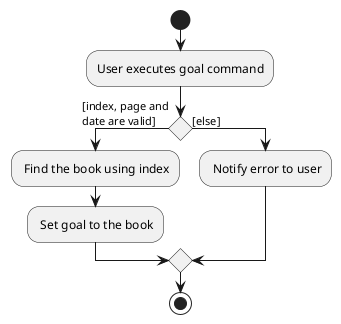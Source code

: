 @startuml
start
:User executes goal command;
if () then ([index, page and
date are valid])
    : Find the book using index;
    : Set goal to the book;

else ([else])
    : Notify error to user;

endif

stop



@enduml
